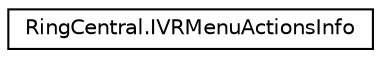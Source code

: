 digraph "Graphical Class Hierarchy"
{
 // LATEX_PDF_SIZE
  edge [fontname="Helvetica",fontsize="10",labelfontname="Helvetica",labelfontsize="10"];
  node [fontname="Helvetica",fontsize="10",shape=record];
  rankdir="LR";
  Node0 [label="RingCentral.IVRMenuActionsInfo",height=0.2,width=0.4,color="black", fillcolor="white", style="filled",URL="$classRingCentral_1_1IVRMenuActionsInfo.html",tooltip=" "];
}
